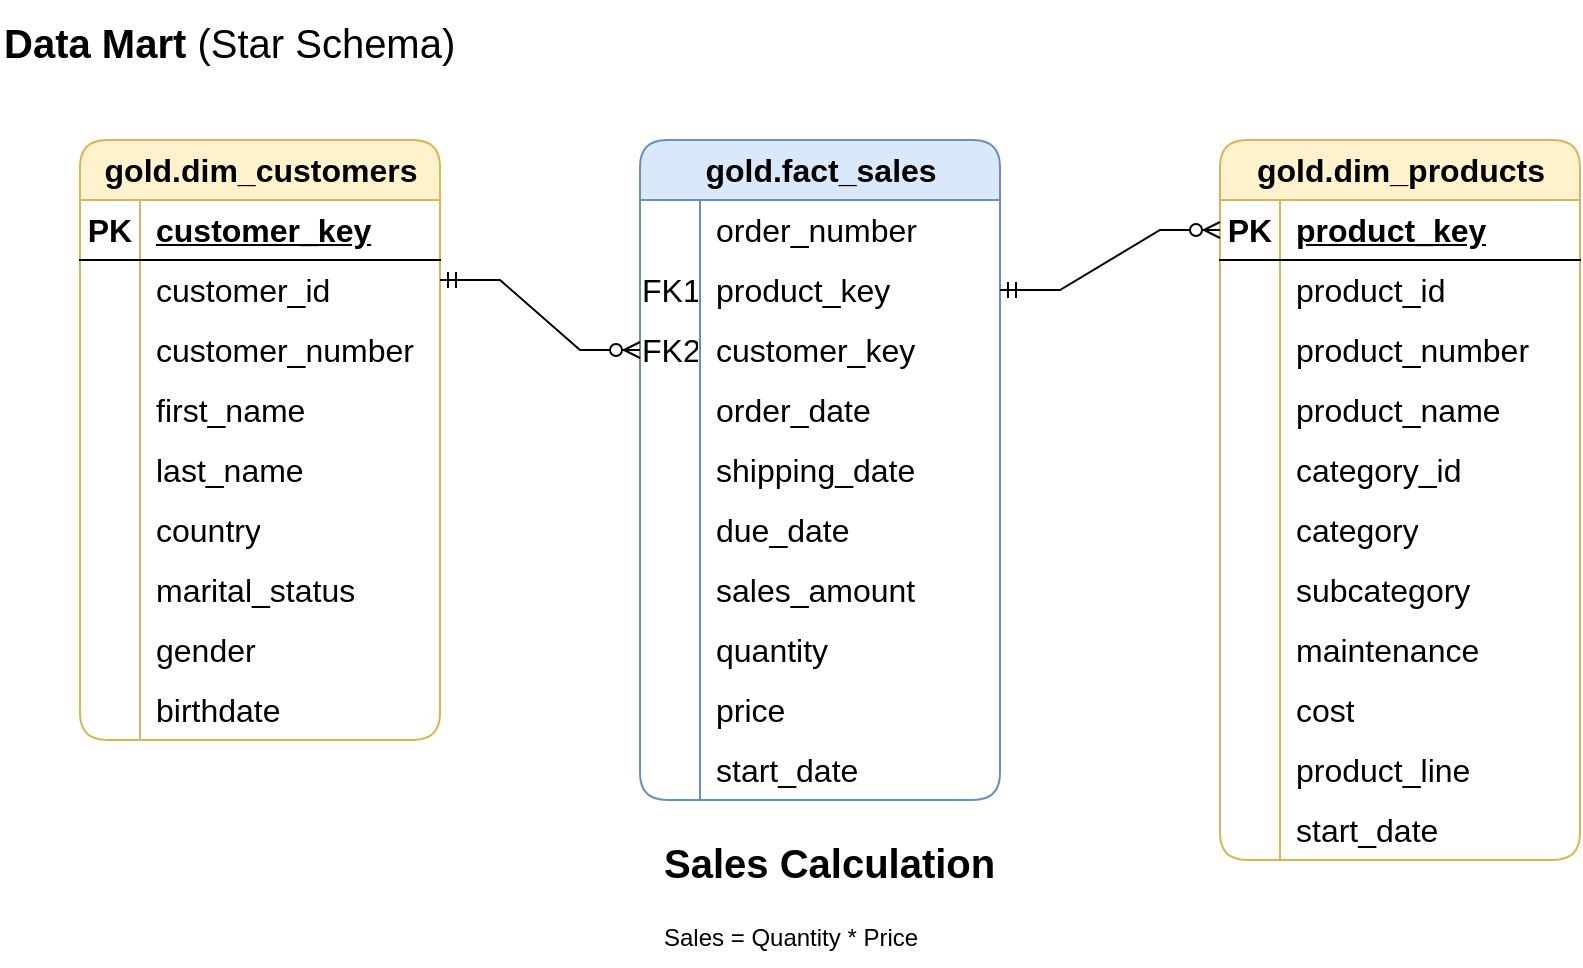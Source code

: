 <mxfile version="28.1.2">
  <diagram name="Page-1" id="W1TE0341-cEiRQIRv1aD">
    <mxGraphModel dx="872" dy="507" grid="1" gridSize="10" guides="1" tooltips="1" connect="1" arrows="1" fold="1" page="1" pageScale="1" pageWidth="850" pageHeight="1100" math="0" shadow="0">
      <root>
        <mxCell id="0" />
        <mxCell id="1" parent="0" />
        <mxCell id="OHK_eoHNt_lWXDMomR3E-2" value="&lt;h1 style=&quot;margin-top: 0px;&quot;&gt;&lt;font style=&quot;font-size: 20px;&quot;&gt;Data Mart &lt;span style=&quot;font-weight: normal;&quot;&gt;(Star Schema)&lt;/span&gt;&lt;/font&gt;&lt;/h1&gt;" style="text;html=1;whiteSpace=wrap;overflow=hidden;rounded=0;" parent="1" vertex="1">
          <mxGeometry y="10" width="290" height="40" as="geometry" />
        </mxCell>
        <mxCell id="OHK_eoHNt_lWXDMomR3E-17" value="gold.dim_customers" style="shape=table;startSize=30;container=1;collapsible=1;childLayout=tableLayout;fixedRows=1;rowLines=0;fontStyle=1;align=center;resizeLast=1;html=1;fillColor=#fff2cc;strokeColor=#d6b656;rounded=1;fontSize=16;" parent="1" vertex="1">
          <mxGeometry x="40" y="80" width="180" height="300" as="geometry" />
        </mxCell>
        <mxCell id="OHK_eoHNt_lWXDMomR3E-18" value="" style="shape=tableRow;horizontal=0;startSize=0;swimlaneHead=0;swimlaneBody=0;fillColor=none;collapsible=0;dropTarget=0;points=[[0,0.5],[1,0.5]];portConstraint=eastwest;top=0;left=0;right=0;bottom=1;fontSize=16;" parent="OHK_eoHNt_lWXDMomR3E-17" vertex="1">
          <mxGeometry y="30" width="180" height="30" as="geometry" />
        </mxCell>
        <mxCell id="OHK_eoHNt_lWXDMomR3E-19" value="PK" style="shape=partialRectangle;connectable=0;fillColor=none;top=0;left=0;bottom=0;right=0;fontStyle=1;overflow=hidden;whiteSpace=wrap;html=1;fontSize=16;" parent="OHK_eoHNt_lWXDMomR3E-18" vertex="1">
          <mxGeometry width="30" height="30" as="geometry">
            <mxRectangle width="30" height="30" as="alternateBounds" />
          </mxGeometry>
        </mxCell>
        <mxCell id="OHK_eoHNt_lWXDMomR3E-20" value="customer_key" style="shape=partialRectangle;connectable=0;fillColor=none;top=0;left=0;bottom=0;right=0;align=left;spacingLeft=6;fontStyle=5;overflow=hidden;whiteSpace=wrap;html=1;fontSize=16;" parent="OHK_eoHNt_lWXDMomR3E-18" vertex="1">
          <mxGeometry x="30" width="150" height="30" as="geometry">
            <mxRectangle width="150" height="30" as="alternateBounds" />
          </mxGeometry>
        </mxCell>
        <mxCell id="OHK_eoHNt_lWXDMomR3E-21" value="" style="shape=tableRow;horizontal=0;startSize=0;swimlaneHead=0;swimlaneBody=0;fillColor=none;collapsible=0;dropTarget=0;points=[[0,0.5],[1,0.5]];portConstraint=eastwest;top=0;left=0;right=0;bottom=0;fontSize=16;" parent="OHK_eoHNt_lWXDMomR3E-17" vertex="1">
          <mxGeometry y="60" width="180" height="30" as="geometry" />
        </mxCell>
        <mxCell id="OHK_eoHNt_lWXDMomR3E-22" value="" style="shape=partialRectangle;connectable=0;fillColor=none;top=0;left=0;bottom=0;right=0;editable=1;overflow=hidden;whiteSpace=wrap;html=1;fontSize=16;" parent="OHK_eoHNt_lWXDMomR3E-21" vertex="1">
          <mxGeometry width="30" height="30" as="geometry">
            <mxRectangle width="30" height="30" as="alternateBounds" />
          </mxGeometry>
        </mxCell>
        <mxCell id="OHK_eoHNt_lWXDMomR3E-23" value="customer_id" style="shape=partialRectangle;connectable=0;fillColor=none;top=0;left=0;bottom=0;right=0;align=left;spacingLeft=6;overflow=hidden;whiteSpace=wrap;html=1;fontSize=16;" parent="OHK_eoHNt_lWXDMomR3E-21" vertex="1">
          <mxGeometry x="30" width="150" height="30" as="geometry">
            <mxRectangle width="150" height="30" as="alternateBounds" />
          </mxGeometry>
        </mxCell>
        <mxCell id="OHK_eoHNt_lWXDMomR3E-24" value="" style="shape=tableRow;horizontal=0;startSize=0;swimlaneHead=0;swimlaneBody=0;fillColor=none;collapsible=0;dropTarget=0;points=[[0,0.5],[1,0.5]];portConstraint=eastwest;top=0;left=0;right=0;bottom=0;fontSize=16;" parent="OHK_eoHNt_lWXDMomR3E-17" vertex="1">
          <mxGeometry y="90" width="180" height="30" as="geometry" />
        </mxCell>
        <mxCell id="OHK_eoHNt_lWXDMomR3E-25" value="" style="shape=partialRectangle;connectable=0;fillColor=none;top=0;left=0;bottom=0;right=0;editable=1;overflow=hidden;whiteSpace=wrap;html=1;fontSize=16;" parent="OHK_eoHNt_lWXDMomR3E-24" vertex="1">
          <mxGeometry width="30" height="30" as="geometry">
            <mxRectangle width="30" height="30" as="alternateBounds" />
          </mxGeometry>
        </mxCell>
        <mxCell id="OHK_eoHNt_lWXDMomR3E-26" value="customer_number" style="shape=partialRectangle;connectable=0;fillColor=none;top=0;left=0;bottom=0;right=0;align=left;spacingLeft=6;overflow=hidden;whiteSpace=wrap;html=1;fontSize=16;" parent="OHK_eoHNt_lWXDMomR3E-24" vertex="1">
          <mxGeometry x="30" width="150" height="30" as="geometry">
            <mxRectangle width="150" height="30" as="alternateBounds" />
          </mxGeometry>
        </mxCell>
        <mxCell id="OHK_eoHNt_lWXDMomR3E-27" value="" style="shape=tableRow;horizontal=0;startSize=0;swimlaneHead=0;swimlaneBody=0;fillColor=none;collapsible=0;dropTarget=0;points=[[0,0.5],[1,0.5]];portConstraint=eastwest;top=0;left=0;right=0;bottom=0;fontSize=16;" parent="OHK_eoHNt_lWXDMomR3E-17" vertex="1">
          <mxGeometry y="120" width="180" height="30" as="geometry" />
        </mxCell>
        <mxCell id="OHK_eoHNt_lWXDMomR3E-28" value="" style="shape=partialRectangle;connectable=0;fillColor=none;top=0;left=0;bottom=0;right=0;editable=1;overflow=hidden;whiteSpace=wrap;html=1;fontSize=16;" parent="OHK_eoHNt_lWXDMomR3E-27" vertex="1">
          <mxGeometry width="30" height="30" as="geometry">
            <mxRectangle width="30" height="30" as="alternateBounds" />
          </mxGeometry>
        </mxCell>
        <mxCell id="OHK_eoHNt_lWXDMomR3E-29" value="first_name" style="shape=partialRectangle;connectable=0;fillColor=none;top=0;left=0;bottom=0;right=0;align=left;spacingLeft=6;overflow=hidden;whiteSpace=wrap;html=1;fontSize=16;" parent="OHK_eoHNt_lWXDMomR3E-27" vertex="1">
          <mxGeometry x="30" width="150" height="30" as="geometry">
            <mxRectangle width="150" height="30" as="alternateBounds" />
          </mxGeometry>
        </mxCell>
        <mxCell id="OHK_eoHNt_lWXDMomR3E-43" value="" style="shape=tableRow;horizontal=0;startSize=0;swimlaneHead=0;swimlaneBody=0;fillColor=none;collapsible=0;dropTarget=0;points=[[0,0.5],[1,0.5]];portConstraint=eastwest;top=0;left=0;right=0;bottom=0;fontSize=16;" parent="OHK_eoHNt_lWXDMomR3E-17" vertex="1">
          <mxGeometry y="150" width="180" height="30" as="geometry" />
        </mxCell>
        <mxCell id="OHK_eoHNt_lWXDMomR3E-44" value="" style="shape=partialRectangle;connectable=0;fillColor=none;top=0;left=0;bottom=0;right=0;editable=1;overflow=hidden;whiteSpace=wrap;html=1;fontSize=16;" parent="OHK_eoHNt_lWXDMomR3E-43" vertex="1">
          <mxGeometry width="30" height="30" as="geometry">
            <mxRectangle width="30" height="30" as="alternateBounds" />
          </mxGeometry>
        </mxCell>
        <mxCell id="OHK_eoHNt_lWXDMomR3E-45" value="last_name" style="shape=partialRectangle;connectable=0;fillColor=none;top=0;left=0;bottom=0;right=0;align=left;spacingLeft=6;overflow=hidden;whiteSpace=wrap;html=1;fontSize=16;" parent="OHK_eoHNt_lWXDMomR3E-43" vertex="1">
          <mxGeometry x="30" width="150" height="30" as="geometry">
            <mxRectangle width="150" height="30" as="alternateBounds" />
          </mxGeometry>
        </mxCell>
        <mxCell id="OHK_eoHNt_lWXDMomR3E-46" value="" style="shape=tableRow;horizontal=0;startSize=0;swimlaneHead=0;swimlaneBody=0;fillColor=none;collapsible=0;dropTarget=0;points=[[0,0.5],[1,0.5]];portConstraint=eastwest;top=0;left=0;right=0;bottom=0;fontSize=16;" parent="OHK_eoHNt_lWXDMomR3E-17" vertex="1">
          <mxGeometry y="180" width="180" height="30" as="geometry" />
        </mxCell>
        <mxCell id="OHK_eoHNt_lWXDMomR3E-47" value="" style="shape=partialRectangle;connectable=0;fillColor=none;top=0;left=0;bottom=0;right=0;editable=1;overflow=hidden;whiteSpace=wrap;html=1;fontSize=16;" parent="OHK_eoHNt_lWXDMomR3E-46" vertex="1">
          <mxGeometry width="30" height="30" as="geometry">
            <mxRectangle width="30" height="30" as="alternateBounds" />
          </mxGeometry>
        </mxCell>
        <mxCell id="OHK_eoHNt_lWXDMomR3E-48" value="country" style="shape=partialRectangle;connectable=0;fillColor=none;top=0;left=0;bottom=0;right=0;align=left;spacingLeft=6;overflow=hidden;whiteSpace=wrap;html=1;fontSize=16;" parent="OHK_eoHNt_lWXDMomR3E-46" vertex="1">
          <mxGeometry x="30" width="150" height="30" as="geometry">
            <mxRectangle width="150" height="30" as="alternateBounds" />
          </mxGeometry>
        </mxCell>
        <mxCell id="OHK_eoHNt_lWXDMomR3E-49" value="" style="shape=tableRow;horizontal=0;startSize=0;swimlaneHead=0;swimlaneBody=0;fillColor=none;collapsible=0;dropTarget=0;points=[[0,0.5],[1,0.5]];portConstraint=eastwest;top=0;left=0;right=0;bottom=0;fontSize=16;" parent="OHK_eoHNt_lWXDMomR3E-17" vertex="1">
          <mxGeometry y="210" width="180" height="30" as="geometry" />
        </mxCell>
        <mxCell id="OHK_eoHNt_lWXDMomR3E-50" value="" style="shape=partialRectangle;connectable=0;fillColor=none;top=0;left=0;bottom=0;right=0;editable=1;overflow=hidden;whiteSpace=wrap;html=1;fontSize=16;" parent="OHK_eoHNt_lWXDMomR3E-49" vertex="1">
          <mxGeometry width="30" height="30" as="geometry">
            <mxRectangle width="30" height="30" as="alternateBounds" />
          </mxGeometry>
        </mxCell>
        <mxCell id="OHK_eoHNt_lWXDMomR3E-51" value="marital_status" style="shape=partialRectangle;connectable=0;fillColor=none;top=0;left=0;bottom=0;right=0;align=left;spacingLeft=6;overflow=hidden;whiteSpace=wrap;html=1;fontSize=16;" parent="OHK_eoHNt_lWXDMomR3E-49" vertex="1">
          <mxGeometry x="30" width="150" height="30" as="geometry">
            <mxRectangle width="150" height="30" as="alternateBounds" />
          </mxGeometry>
        </mxCell>
        <mxCell id="OHK_eoHNt_lWXDMomR3E-52" value="" style="shape=tableRow;horizontal=0;startSize=0;swimlaneHead=0;swimlaneBody=0;fillColor=none;collapsible=0;dropTarget=0;points=[[0,0.5],[1,0.5]];portConstraint=eastwest;top=0;left=0;right=0;bottom=0;fontSize=16;" parent="OHK_eoHNt_lWXDMomR3E-17" vertex="1">
          <mxGeometry y="240" width="180" height="30" as="geometry" />
        </mxCell>
        <mxCell id="OHK_eoHNt_lWXDMomR3E-53" value="" style="shape=partialRectangle;connectable=0;fillColor=none;top=0;left=0;bottom=0;right=0;editable=1;overflow=hidden;whiteSpace=wrap;html=1;fontSize=16;" parent="OHK_eoHNt_lWXDMomR3E-52" vertex="1">
          <mxGeometry width="30" height="30" as="geometry">
            <mxRectangle width="30" height="30" as="alternateBounds" />
          </mxGeometry>
        </mxCell>
        <mxCell id="OHK_eoHNt_lWXDMomR3E-54" value="gender" style="shape=partialRectangle;connectable=0;fillColor=none;top=0;left=0;bottom=0;right=0;align=left;spacingLeft=6;overflow=hidden;whiteSpace=wrap;html=1;fontSize=16;" parent="OHK_eoHNt_lWXDMomR3E-52" vertex="1">
          <mxGeometry x="30" width="150" height="30" as="geometry">
            <mxRectangle width="150" height="30" as="alternateBounds" />
          </mxGeometry>
        </mxCell>
        <mxCell id="OHK_eoHNt_lWXDMomR3E-55" value="" style="shape=tableRow;horizontal=0;startSize=0;swimlaneHead=0;swimlaneBody=0;fillColor=none;collapsible=0;dropTarget=0;points=[[0,0.5],[1,0.5]];portConstraint=eastwest;top=0;left=0;right=0;bottom=0;fontSize=16;" parent="OHK_eoHNt_lWXDMomR3E-17" vertex="1">
          <mxGeometry y="270" width="180" height="30" as="geometry" />
        </mxCell>
        <mxCell id="OHK_eoHNt_lWXDMomR3E-56" value="" style="shape=partialRectangle;connectable=0;fillColor=none;top=0;left=0;bottom=0;right=0;editable=1;overflow=hidden;whiteSpace=wrap;html=1;fontSize=16;" parent="OHK_eoHNt_lWXDMomR3E-55" vertex="1">
          <mxGeometry width="30" height="30" as="geometry">
            <mxRectangle width="30" height="30" as="alternateBounds" />
          </mxGeometry>
        </mxCell>
        <mxCell id="OHK_eoHNt_lWXDMomR3E-57" value="birthdate" style="shape=partialRectangle;connectable=0;fillColor=none;top=0;left=0;bottom=0;right=0;align=left;spacingLeft=6;overflow=hidden;whiteSpace=wrap;html=1;fontSize=16;" parent="OHK_eoHNt_lWXDMomR3E-55" vertex="1">
          <mxGeometry x="30" width="150" height="30" as="geometry">
            <mxRectangle width="150" height="30" as="alternateBounds" />
          </mxGeometry>
        </mxCell>
        <mxCell id="OHK_eoHNt_lWXDMomR3E-89" value="gold.fact_sales" style="shape=table;startSize=30;container=1;collapsible=1;childLayout=tableLayout;fixedRows=1;rowLines=0;fontStyle=1;align=center;resizeLast=1;html=1;fillColor=#dae8fc;strokeColor=#6c8ebf;rounded=1;fontSize=16;" parent="1" vertex="1">
          <mxGeometry x="320" y="80" width="180" height="330" as="geometry" />
        </mxCell>
        <mxCell id="OHK_eoHNt_lWXDMomR3E-93" value="" style="shape=tableRow;horizontal=0;startSize=0;swimlaneHead=0;swimlaneBody=0;fillColor=none;collapsible=0;dropTarget=0;points=[[0,0.5],[1,0.5]];portConstraint=eastwest;top=0;left=0;right=0;bottom=0;fontSize=16;" parent="OHK_eoHNt_lWXDMomR3E-89" vertex="1">
          <mxGeometry y="30" width="180" height="30" as="geometry" />
        </mxCell>
        <mxCell id="OHK_eoHNt_lWXDMomR3E-94" value="" style="shape=partialRectangle;connectable=0;fillColor=none;top=0;left=0;bottom=0;right=0;editable=1;overflow=hidden;whiteSpace=wrap;html=1;fontSize=16;" parent="OHK_eoHNt_lWXDMomR3E-93" vertex="1">
          <mxGeometry width="30" height="30" as="geometry">
            <mxRectangle width="30" height="30" as="alternateBounds" />
          </mxGeometry>
        </mxCell>
        <mxCell id="OHK_eoHNt_lWXDMomR3E-95" value="order_number" style="shape=partialRectangle;connectable=0;fillColor=none;top=0;left=0;bottom=0;right=0;align=left;spacingLeft=6;overflow=hidden;whiteSpace=wrap;html=1;fontSize=16;" parent="OHK_eoHNt_lWXDMomR3E-93" vertex="1">
          <mxGeometry x="30" width="150" height="30" as="geometry">
            <mxRectangle width="150" height="30" as="alternateBounds" />
          </mxGeometry>
        </mxCell>
        <mxCell id="OHK_eoHNt_lWXDMomR3E-96" value="" style="shape=tableRow;horizontal=0;startSize=0;swimlaneHead=0;swimlaneBody=0;fillColor=none;collapsible=0;dropTarget=0;points=[[0,0.5],[1,0.5]];portConstraint=eastwest;top=0;left=0;right=0;bottom=0;fontSize=16;" parent="OHK_eoHNt_lWXDMomR3E-89" vertex="1">
          <mxGeometry y="60" width="180" height="30" as="geometry" />
        </mxCell>
        <mxCell id="OHK_eoHNt_lWXDMomR3E-97" value="FK1" style="shape=partialRectangle;connectable=0;fillColor=none;top=0;left=0;bottom=0;right=0;editable=1;overflow=hidden;whiteSpace=wrap;html=1;fontSize=16;" parent="OHK_eoHNt_lWXDMomR3E-96" vertex="1">
          <mxGeometry width="30" height="30" as="geometry">
            <mxRectangle width="30" height="30" as="alternateBounds" />
          </mxGeometry>
        </mxCell>
        <mxCell id="OHK_eoHNt_lWXDMomR3E-98" value="product_key" style="shape=partialRectangle;connectable=0;fillColor=none;top=0;left=0;bottom=0;right=0;align=left;spacingLeft=6;overflow=hidden;whiteSpace=wrap;html=1;fontSize=16;" parent="OHK_eoHNt_lWXDMomR3E-96" vertex="1">
          <mxGeometry x="30" width="150" height="30" as="geometry">
            <mxRectangle width="150" height="30" as="alternateBounds" />
          </mxGeometry>
        </mxCell>
        <mxCell id="OHK_eoHNt_lWXDMomR3E-99" value="" style="shape=tableRow;horizontal=0;startSize=0;swimlaneHead=0;swimlaneBody=0;fillColor=none;collapsible=0;dropTarget=0;points=[[0,0.5],[1,0.5]];portConstraint=eastwest;top=0;left=0;right=0;bottom=0;fontSize=16;" parent="OHK_eoHNt_lWXDMomR3E-89" vertex="1">
          <mxGeometry y="90" width="180" height="30" as="geometry" />
        </mxCell>
        <mxCell id="OHK_eoHNt_lWXDMomR3E-100" value="FK2" style="shape=partialRectangle;connectable=0;fillColor=none;top=0;left=0;bottom=0;right=0;editable=1;overflow=hidden;whiteSpace=wrap;html=1;fontSize=16;" parent="OHK_eoHNt_lWXDMomR3E-99" vertex="1">
          <mxGeometry width="30" height="30" as="geometry">
            <mxRectangle width="30" height="30" as="alternateBounds" />
          </mxGeometry>
        </mxCell>
        <mxCell id="OHK_eoHNt_lWXDMomR3E-101" value="customer_key" style="shape=partialRectangle;connectable=0;fillColor=none;top=0;left=0;bottom=0;right=0;align=left;spacingLeft=6;overflow=hidden;whiteSpace=wrap;html=1;fontSize=16;" parent="OHK_eoHNt_lWXDMomR3E-99" vertex="1">
          <mxGeometry x="30" width="150" height="30" as="geometry">
            <mxRectangle width="150" height="30" as="alternateBounds" />
          </mxGeometry>
        </mxCell>
        <mxCell id="OHK_eoHNt_lWXDMomR3E-102" value="" style="shape=tableRow;horizontal=0;startSize=0;swimlaneHead=0;swimlaneBody=0;fillColor=none;collapsible=0;dropTarget=0;points=[[0,0.5],[1,0.5]];portConstraint=eastwest;top=0;left=0;right=0;bottom=0;fontSize=16;" parent="OHK_eoHNt_lWXDMomR3E-89" vertex="1">
          <mxGeometry y="120" width="180" height="30" as="geometry" />
        </mxCell>
        <mxCell id="OHK_eoHNt_lWXDMomR3E-103" value="" style="shape=partialRectangle;connectable=0;fillColor=none;top=0;left=0;bottom=0;right=0;editable=1;overflow=hidden;whiteSpace=wrap;html=1;fontSize=16;" parent="OHK_eoHNt_lWXDMomR3E-102" vertex="1">
          <mxGeometry width="30" height="30" as="geometry">
            <mxRectangle width="30" height="30" as="alternateBounds" />
          </mxGeometry>
        </mxCell>
        <mxCell id="OHK_eoHNt_lWXDMomR3E-104" value="order_date" style="shape=partialRectangle;connectable=0;fillColor=none;top=0;left=0;bottom=0;right=0;align=left;spacingLeft=6;overflow=hidden;whiteSpace=wrap;html=1;fontSize=16;" parent="OHK_eoHNt_lWXDMomR3E-102" vertex="1">
          <mxGeometry x="30" width="150" height="30" as="geometry">
            <mxRectangle width="150" height="30" as="alternateBounds" />
          </mxGeometry>
        </mxCell>
        <mxCell id="OHK_eoHNt_lWXDMomR3E-105" value="" style="shape=tableRow;horizontal=0;startSize=0;swimlaneHead=0;swimlaneBody=0;fillColor=none;collapsible=0;dropTarget=0;points=[[0,0.5],[1,0.5]];portConstraint=eastwest;top=0;left=0;right=0;bottom=0;fontSize=16;" parent="OHK_eoHNt_lWXDMomR3E-89" vertex="1">
          <mxGeometry y="150" width="180" height="30" as="geometry" />
        </mxCell>
        <mxCell id="OHK_eoHNt_lWXDMomR3E-106" value="" style="shape=partialRectangle;connectable=0;fillColor=none;top=0;left=0;bottom=0;right=0;editable=1;overflow=hidden;whiteSpace=wrap;html=1;fontSize=16;" parent="OHK_eoHNt_lWXDMomR3E-105" vertex="1">
          <mxGeometry width="30" height="30" as="geometry">
            <mxRectangle width="30" height="30" as="alternateBounds" />
          </mxGeometry>
        </mxCell>
        <mxCell id="OHK_eoHNt_lWXDMomR3E-107" value="shipping_date" style="shape=partialRectangle;connectable=0;fillColor=none;top=0;left=0;bottom=0;right=0;align=left;spacingLeft=6;overflow=hidden;whiteSpace=wrap;html=1;fontSize=16;" parent="OHK_eoHNt_lWXDMomR3E-105" vertex="1">
          <mxGeometry x="30" width="150" height="30" as="geometry">
            <mxRectangle width="150" height="30" as="alternateBounds" />
          </mxGeometry>
        </mxCell>
        <mxCell id="OHK_eoHNt_lWXDMomR3E-108" value="" style="shape=tableRow;horizontal=0;startSize=0;swimlaneHead=0;swimlaneBody=0;fillColor=none;collapsible=0;dropTarget=0;points=[[0,0.5],[1,0.5]];portConstraint=eastwest;top=0;left=0;right=0;bottom=0;fontSize=16;" parent="OHK_eoHNt_lWXDMomR3E-89" vertex="1">
          <mxGeometry y="180" width="180" height="30" as="geometry" />
        </mxCell>
        <mxCell id="OHK_eoHNt_lWXDMomR3E-109" value="" style="shape=partialRectangle;connectable=0;fillColor=none;top=0;left=0;bottom=0;right=0;editable=1;overflow=hidden;whiteSpace=wrap;html=1;fontSize=16;" parent="OHK_eoHNt_lWXDMomR3E-108" vertex="1">
          <mxGeometry width="30" height="30" as="geometry">
            <mxRectangle width="30" height="30" as="alternateBounds" />
          </mxGeometry>
        </mxCell>
        <mxCell id="OHK_eoHNt_lWXDMomR3E-110" value="due_date" style="shape=partialRectangle;connectable=0;fillColor=none;top=0;left=0;bottom=0;right=0;align=left;spacingLeft=6;overflow=hidden;whiteSpace=wrap;html=1;fontSize=16;" parent="OHK_eoHNt_lWXDMomR3E-108" vertex="1">
          <mxGeometry x="30" width="150" height="30" as="geometry">
            <mxRectangle width="150" height="30" as="alternateBounds" />
          </mxGeometry>
        </mxCell>
        <mxCell id="OHK_eoHNt_lWXDMomR3E-111" value="" style="shape=tableRow;horizontal=0;startSize=0;swimlaneHead=0;swimlaneBody=0;fillColor=none;collapsible=0;dropTarget=0;points=[[0,0.5],[1,0.5]];portConstraint=eastwest;top=0;left=0;right=0;bottom=0;fontSize=16;" parent="OHK_eoHNt_lWXDMomR3E-89" vertex="1">
          <mxGeometry y="210" width="180" height="30" as="geometry" />
        </mxCell>
        <mxCell id="OHK_eoHNt_lWXDMomR3E-112" value="" style="shape=partialRectangle;connectable=0;fillColor=none;top=0;left=0;bottom=0;right=0;editable=1;overflow=hidden;whiteSpace=wrap;html=1;fontSize=16;" parent="OHK_eoHNt_lWXDMomR3E-111" vertex="1">
          <mxGeometry width="30" height="30" as="geometry">
            <mxRectangle width="30" height="30" as="alternateBounds" />
          </mxGeometry>
        </mxCell>
        <mxCell id="OHK_eoHNt_lWXDMomR3E-113" value="sales_amount" style="shape=partialRectangle;connectable=0;fillColor=none;top=0;left=0;bottom=0;right=0;align=left;spacingLeft=6;overflow=hidden;whiteSpace=wrap;html=1;fontSize=16;" parent="OHK_eoHNt_lWXDMomR3E-111" vertex="1">
          <mxGeometry x="30" width="150" height="30" as="geometry">
            <mxRectangle width="150" height="30" as="alternateBounds" />
          </mxGeometry>
        </mxCell>
        <mxCell id="OHK_eoHNt_lWXDMomR3E-114" value="" style="shape=tableRow;horizontal=0;startSize=0;swimlaneHead=0;swimlaneBody=0;fillColor=none;collapsible=0;dropTarget=0;points=[[0,0.5],[1,0.5]];portConstraint=eastwest;top=0;left=0;right=0;bottom=0;fontSize=16;" parent="OHK_eoHNt_lWXDMomR3E-89" vertex="1">
          <mxGeometry y="240" width="180" height="30" as="geometry" />
        </mxCell>
        <mxCell id="OHK_eoHNt_lWXDMomR3E-115" value="" style="shape=partialRectangle;connectable=0;fillColor=none;top=0;left=0;bottom=0;right=0;editable=1;overflow=hidden;whiteSpace=wrap;html=1;fontSize=16;" parent="OHK_eoHNt_lWXDMomR3E-114" vertex="1">
          <mxGeometry width="30" height="30" as="geometry">
            <mxRectangle width="30" height="30" as="alternateBounds" />
          </mxGeometry>
        </mxCell>
        <mxCell id="OHK_eoHNt_lWXDMomR3E-116" value="quantity" style="shape=partialRectangle;connectable=0;fillColor=none;top=0;left=0;bottom=0;right=0;align=left;spacingLeft=6;overflow=hidden;whiteSpace=wrap;html=1;fontSize=16;" parent="OHK_eoHNt_lWXDMomR3E-114" vertex="1">
          <mxGeometry x="30" width="150" height="30" as="geometry">
            <mxRectangle width="150" height="30" as="alternateBounds" />
          </mxGeometry>
        </mxCell>
        <mxCell id="OHK_eoHNt_lWXDMomR3E-117" value="" style="shape=tableRow;horizontal=0;startSize=0;swimlaneHead=0;swimlaneBody=0;fillColor=none;collapsible=0;dropTarget=0;points=[[0,0.5],[1,0.5]];portConstraint=eastwest;top=0;left=0;right=0;bottom=0;fontSize=16;" parent="OHK_eoHNt_lWXDMomR3E-89" vertex="1">
          <mxGeometry y="270" width="180" height="30" as="geometry" />
        </mxCell>
        <mxCell id="OHK_eoHNt_lWXDMomR3E-118" value="" style="shape=partialRectangle;connectable=0;fillColor=none;top=0;left=0;bottom=0;right=0;editable=1;overflow=hidden;whiteSpace=wrap;html=1;fontSize=16;" parent="OHK_eoHNt_lWXDMomR3E-117" vertex="1">
          <mxGeometry width="30" height="30" as="geometry">
            <mxRectangle width="30" height="30" as="alternateBounds" />
          </mxGeometry>
        </mxCell>
        <mxCell id="OHK_eoHNt_lWXDMomR3E-119" value="price" style="shape=partialRectangle;connectable=0;fillColor=none;top=0;left=0;bottom=0;right=0;align=left;spacingLeft=6;overflow=hidden;whiteSpace=wrap;html=1;fontSize=16;" parent="OHK_eoHNt_lWXDMomR3E-117" vertex="1">
          <mxGeometry x="30" width="150" height="30" as="geometry">
            <mxRectangle width="150" height="30" as="alternateBounds" />
          </mxGeometry>
        </mxCell>
        <mxCell id="OHK_eoHNt_lWXDMomR3E-120" value="" style="shape=tableRow;horizontal=0;startSize=0;swimlaneHead=0;swimlaneBody=0;fillColor=none;collapsible=0;dropTarget=0;points=[[0,0.5],[1,0.5]];portConstraint=eastwest;top=0;left=0;right=0;bottom=0;fontSize=16;" parent="OHK_eoHNt_lWXDMomR3E-89" vertex="1">
          <mxGeometry y="300" width="180" height="30" as="geometry" />
        </mxCell>
        <mxCell id="OHK_eoHNt_lWXDMomR3E-121" value="" style="shape=partialRectangle;connectable=0;fillColor=none;top=0;left=0;bottom=0;right=0;editable=1;overflow=hidden;whiteSpace=wrap;html=1;fontSize=16;" parent="OHK_eoHNt_lWXDMomR3E-120" vertex="1">
          <mxGeometry width="30" height="30" as="geometry">
            <mxRectangle width="30" height="30" as="alternateBounds" />
          </mxGeometry>
        </mxCell>
        <mxCell id="OHK_eoHNt_lWXDMomR3E-122" value="start_date" style="shape=partialRectangle;connectable=0;fillColor=none;top=0;left=0;bottom=0;right=0;align=left;spacingLeft=6;overflow=hidden;whiteSpace=wrap;html=1;fontSize=16;" parent="OHK_eoHNt_lWXDMomR3E-120" vertex="1">
          <mxGeometry x="30" width="150" height="30" as="geometry">
            <mxRectangle width="150" height="30" as="alternateBounds" />
          </mxGeometry>
        </mxCell>
        <mxCell id="OHK_eoHNt_lWXDMomR3E-123" value="gold.dim_products" style="shape=table;startSize=30;container=1;collapsible=1;childLayout=tableLayout;fixedRows=1;rowLines=0;fontStyle=1;align=center;resizeLast=1;html=1;fillColor=#fff2cc;strokeColor=#d6b656;rounded=1;fontSize=16;" parent="1" vertex="1">
          <mxGeometry x="610" y="80" width="180" height="360" as="geometry" />
        </mxCell>
        <mxCell id="OHK_eoHNt_lWXDMomR3E-124" value="" style="shape=tableRow;horizontal=0;startSize=0;swimlaneHead=0;swimlaneBody=0;fillColor=none;collapsible=0;dropTarget=0;points=[[0,0.5],[1,0.5]];portConstraint=eastwest;top=0;left=0;right=0;bottom=1;fontSize=16;" parent="OHK_eoHNt_lWXDMomR3E-123" vertex="1">
          <mxGeometry y="30" width="180" height="30" as="geometry" />
        </mxCell>
        <mxCell id="OHK_eoHNt_lWXDMomR3E-125" value="PK" style="shape=partialRectangle;connectable=0;fillColor=none;top=0;left=0;bottom=0;right=0;fontStyle=1;overflow=hidden;whiteSpace=wrap;html=1;fontSize=16;" parent="OHK_eoHNt_lWXDMomR3E-124" vertex="1">
          <mxGeometry width="30" height="30" as="geometry">
            <mxRectangle width="30" height="30" as="alternateBounds" />
          </mxGeometry>
        </mxCell>
        <mxCell id="OHK_eoHNt_lWXDMomR3E-126" value="product_key" style="shape=partialRectangle;connectable=0;fillColor=none;top=0;left=0;bottom=0;right=0;align=left;spacingLeft=6;fontStyle=5;overflow=hidden;whiteSpace=wrap;html=1;fontSize=16;" parent="OHK_eoHNt_lWXDMomR3E-124" vertex="1">
          <mxGeometry x="30" width="150" height="30" as="geometry">
            <mxRectangle width="150" height="30" as="alternateBounds" />
          </mxGeometry>
        </mxCell>
        <mxCell id="OHK_eoHNt_lWXDMomR3E-127" value="" style="shape=tableRow;horizontal=0;startSize=0;swimlaneHead=0;swimlaneBody=0;fillColor=none;collapsible=0;dropTarget=0;points=[[0,0.5],[1,0.5]];portConstraint=eastwest;top=0;left=0;right=0;bottom=0;fontSize=16;" parent="OHK_eoHNt_lWXDMomR3E-123" vertex="1">
          <mxGeometry y="60" width="180" height="30" as="geometry" />
        </mxCell>
        <mxCell id="OHK_eoHNt_lWXDMomR3E-128" value="" style="shape=partialRectangle;connectable=0;fillColor=none;top=0;left=0;bottom=0;right=0;editable=1;overflow=hidden;whiteSpace=wrap;html=1;fontSize=16;" parent="OHK_eoHNt_lWXDMomR3E-127" vertex="1">
          <mxGeometry width="30" height="30" as="geometry">
            <mxRectangle width="30" height="30" as="alternateBounds" />
          </mxGeometry>
        </mxCell>
        <mxCell id="OHK_eoHNt_lWXDMomR3E-129" value="product_id" style="shape=partialRectangle;connectable=0;fillColor=none;top=0;left=0;bottom=0;right=0;align=left;spacingLeft=6;overflow=hidden;whiteSpace=wrap;html=1;fontSize=16;" parent="OHK_eoHNt_lWXDMomR3E-127" vertex="1">
          <mxGeometry x="30" width="150" height="30" as="geometry">
            <mxRectangle width="150" height="30" as="alternateBounds" />
          </mxGeometry>
        </mxCell>
        <mxCell id="OHK_eoHNt_lWXDMomR3E-130" value="" style="shape=tableRow;horizontal=0;startSize=0;swimlaneHead=0;swimlaneBody=0;fillColor=none;collapsible=0;dropTarget=0;points=[[0,0.5],[1,0.5]];portConstraint=eastwest;top=0;left=0;right=0;bottom=0;fontSize=16;" parent="OHK_eoHNt_lWXDMomR3E-123" vertex="1">
          <mxGeometry y="90" width="180" height="30" as="geometry" />
        </mxCell>
        <mxCell id="OHK_eoHNt_lWXDMomR3E-131" value="" style="shape=partialRectangle;connectable=0;fillColor=none;top=0;left=0;bottom=0;right=0;editable=1;overflow=hidden;whiteSpace=wrap;html=1;fontSize=16;" parent="OHK_eoHNt_lWXDMomR3E-130" vertex="1">
          <mxGeometry width="30" height="30" as="geometry">
            <mxRectangle width="30" height="30" as="alternateBounds" />
          </mxGeometry>
        </mxCell>
        <mxCell id="OHK_eoHNt_lWXDMomR3E-132" value="product_number" style="shape=partialRectangle;connectable=0;fillColor=none;top=0;left=0;bottom=0;right=0;align=left;spacingLeft=6;overflow=hidden;whiteSpace=wrap;html=1;fontSize=16;" parent="OHK_eoHNt_lWXDMomR3E-130" vertex="1">
          <mxGeometry x="30" width="150" height="30" as="geometry">
            <mxRectangle width="150" height="30" as="alternateBounds" />
          </mxGeometry>
        </mxCell>
        <mxCell id="OHK_eoHNt_lWXDMomR3E-133" value="" style="shape=tableRow;horizontal=0;startSize=0;swimlaneHead=0;swimlaneBody=0;fillColor=none;collapsible=0;dropTarget=0;points=[[0,0.5],[1,0.5]];portConstraint=eastwest;top=0;left=0;right=0;bottom=0;fontSize=16;" parent="OHK_eoHNt_lWXDMomR3E-123" vertex="1">
          <mxGeometry y="120" width="180" height="30" as="geometry" />
        </mxCell>
        <mxCell id="OHK_eoHNt_lWXDMomR3E-134" value="" style="shape=partialRectangle;connectable=0;fillColor=none;top=0;left=0;bottom=0;right=0;editable=1;overflow=hidden;whiteSpace=wrap;html=1;fontSize=16;" parent="OHK_eoHNt_lWXDMomR3E-133" vertex="1">
          <mxGeometry width="30" height="30" as="geometry">
            <mxRectangle width="30" height="30" as="alternateBounds" />
          </mxGeometry>
        </mxCell>
        <mxCell id="OHK_eoHNt_lWXDMomR3E-135" value="product_name" style="shape=partialRectangle;connectable=0;fillColor=none;top=0;left=0;bottom=0;right=0;align=left;spacingLeft=6;overflow=hidden;whiteSpace=wrap;html=1;fontSize=16;" parent="OHK_eoHNt_lWXDMomR3E-133" vertex="1">
          <mxGeometry x="30" width="150" height="30" as="geometry">
            <mxRectangle width="150" height="30" as="alternateBounds" />
          </mxGeometry>
        </mxCell>
        <mxCell id="OHK_eoHNt_lWXDMomR3E-136" value="" style="shape=tableRow;horizontal=0;startSize=0;swimlaneHead=0;swimlaneBody=0;fillColor=none;collapsible=0;dropTarget=0;points=[[0,0.5],[1,0.5]];portConstraint=eastwest;top=0;left=0;right=0;bottom=0;fontSize=16;" parent="OHK_eoHNt_lWXDMomR3E-123" vertex="1">
          <mxGeometry y="150" width="180" height="30" as="geometry" />
        </mxCell>
        <mxCell id="OHK_eoHNt_lWXDMomR3E-137" value="" style="shape=partialRectangle;connectable=0;fillColor=none;top=0;left=0;bottom=0;right=0;editable=1;overflow=hidden;whiteSpace=wrap;html=1;fontSize=16;" parent="OHK_eoHNt_lWXDMomR3E-136" vertex="1">
          <mxGeometry width="30" height="30" as="geometry">
            <mxRectangle width="30" height="30" as="alternateBounds" />
          </mxGeometry>
        </mxCell>
        <mxCell id="OHK_eoHNt_lWXDMomR3E-138" value="category_id" style="shape=partialRectangle;connectable=0;fillColor=none;top=0;left=0;bottom=0;right=0;align=left;spacingLeft=6;overflow=hidden;whiteSpace=wrap;html=1;fontSize=16;" parent="OHK_eoHNt_lWXDMomR3E-136" vertex="1">
          <mxGeometry x="30" width="150" height="30" as="geometry">
            <mxRectangle width="150" height="30" as="alternateBounds" />
          </mxGeometry>
        </mxCell>
        <mxCell id="OHK_eoHNt_lWXDMomR3E-139" value="" style="shape=tableRow;horizontal=0;startSize=0;swimlaneHead=0;swimlaneBody=0;fillColor=none;collapsible=0;dropTarget=0;points=[[0,0.5],[1,0.5]];portConstraint=eastwest;top=0;left=0;right=0;bottom=0;fontSize=16;" parent="OHK_eoHNt_lWXDMomR3E-123" vertex="1">
          <mxGeometry y="180" width="180" height="30" as="geometry" />
        </mxCell>
        <mxCell id="OHK_eoHNt_lWXDMomR3E-140" value="" style="shape=partialRectangle;connectable=0;fillColor=none;top=0;left=0;bottom=0;right=0;editable=1;overflow=hidden;whiteSpace=wrap;html=1;fontSize=16;" parent="OHK_eoHNt_lWXDMomR3E-139" vertex="1">
          <mxGeometry width="30" height="30" as="geometry">
            <mxRectangle width="30" height="30" as="alternateBounds" />
          </mxGeometry>
        </mxCell>
        <mxCell id="OHK_eoHNt_lWXDMomR3E-141" value="category" style="shape=partialRectangle;connectable=0;fillColor=none;top=0;left=0;bottom=0;right=0;align=left;spacingLeft=6;overflow=hidden;whiteSpace=wrap;html=1;fontSize=16;" parent="OHK_eoHNt_lWXDMomR3E-139" vertex="1">
          <mxGeometry x="30" width="150" height="30" as="geometry">
            <mxRectangle width="150" height="30" as="alternateBounds" />
          </mxGeometry>
        </mxCell>
        <mxCell id="OHK_eoHNt_lWXDMomR3E-142" value="" style="shape=tableRow;horizontal=0;startSize=0;swimlaneHead=0;swimlaneBody=0;fillColor=none;collapsible=0;dropTarget=0;points=[[0,0.5],[1,0.5]];portConstraint=eastwest;top=0;left=0;right=0;bottom=0;fontSize=16;" parent="OHK_eoHNt_lWXDMomR3E-123" vertex="1">
          <mxGeometry y="210" width="180" height="30" as="geometry" />
        </mxCell>
        <mxCell id="OHK_eoHNt_lWXDMomR3E-143" value="" style="shape=partialRectangle;connectable=0;fillColor=none;top=0;left=0;bottom=0;right=0;editable=1;overflow=hidden;whiteSpace=wrap;html=1;fontSize=16;" parent="OHK_eoHNt_lWXDMomR3E-142" vertex="1">
          <mxGeometry width="30" height="30" as="geometry">
            <mxRectangle width="30" height="30" as="alternateBounds" />
          </mxGeometry>
        </mxCell>
        <mxCell id="OHK_eoHNt_lWXDMomR3E-144" value="subcategory" style="shape=partialRectangle;connectable=0;fillColor=none;top=0;left=0;bottom=0;right=0;align=left;spacingLeft=6;overflow=hidden;whiteSpace=wrap;html=1;fontSize=16;" parent="OHK_eoHNt_lWXDMomR3E-142" vertex="1">
          <mxGeometry x="30" width="150" height="30" as="geometry">
            <mxRectangle width="150" height="30" as="alternateBounds" />
          </mxGeometry>
        </mxCell>
        <mxCell id="OHK_eoHNt_lWXDMomR3E-145" value="" style="shape=tableRow;horizontal=0;startSize=0;swimlaneHead=0;swimlaneBody=0;fillColor=none;collapsible=0;dropTarget=0;points=[[0,0.5],[1,0.5]];portConstraint=eastwest;top=0;left=0;right=0;bottom=0;fontSize=16;" parent="OHK_eoHNt_lWXDMomR3E-123" vertex="1">
          <mxGeometry y="240" width="180" height="30" as="geometry" />
        </mxCell>
        <mxCell id="OHK_eoHNt_lWXDMomR3E-146" value="" style="shape=partialRectangle;connectable=0;fillColor=none;top=0;left=0;bottom=0;right=0;editable=1;overflow=hidden;whiteSpace=wrap;html=1;fontSize=16;" parent="OHK_eoHNt_lWXDMomR3E-145" vertex="1">
          <mxGeometry width="30" height="30" as="geometry">
            <mxRectangle width="30" height="30" as="alternateBounds" />
          </mxGeometry>
        </mxCell>
        <mxCell id="OHK_eoHNt_lWXDMomR3E-147" value="maintenance" style="shape=partialRectangle;connectable=0;fillColor=none;top=0;left=0;bottom=0;right=0;align=left;spacingLeft=6;overflow=hidden;whiteSpace=wrap;html=1;fontSize=16;" parent="OHK_eoHNt_lWXDMomR3E-145" vertex="1">
          <mxGeometry x="30" width="150" height="30" as="geometry">
            <mxRectangle width="150" height="30" as="alternateBounds" />
          </mxGeometry>
        </mxCell>
        <mxCell id="OHK_eoHNt_lWXDMomR3E-148" value="" style="shape=tableRow;horizontal=0;startSize=0;swimlaneHead=0;swimlaneBody=0;fillColor=none;collapsible=0;dropTarget=0;points=[[0,0.5],[1,0.5]];portConstraint=eastwest;top=0;left=0;right=0;bottom=0;fontSize=16;" parent="OHK_eoHNt_lWXDMomR3E-123" vertex="1">
          <mxGeometry y="270" width="180" height="30" as="geometry" />
        </mxCell>
        <mxCell id="OHK_eoHNt_lWXDMomR3E-149" value="" style="shape=partialRectangle;connectable=0;fillColor=none;top=0;left=0;bottom=0;right=0;editable=1;overflow=hidden;whiteSpace=wrap;html=1;fontSize=16;" parent="OHK_eoHNt_lWXDMomR3E-148" vertex="1">
          <mxGeometry width="30" height="30" as="geometry">
            <mxRectangle width="30" height="30" as="alternateBounds" />
          </mxGeometry>
        </mxCell>
        <mxCell id="OHK_eoHNt_lWXDMomR3E-150" value="cost" style="shape=partialRectangle;connectable=0;fillColor=none;top=0;left=0;bottom=0;right=0;align=left;spacingLeft=6;overflow=hidden;whiteSpace=wrap;html=1;fontSize=16;" parent="OHK_eoHNt_lWXDMomR3E-148" vertex="1">
          <mxGeometry x="30" width="150" height="30" as="geometry">
            <mxRectangle width="150" height="30" as="alternateBounds" />
          </mxGeometry>
        </mxCell>
        <mxCell id="OHK_eoHNt_lWXDMomR3E-151" value="" style="shape=tableRow;horizontal=0;startSize=0;swimlaneHead=0;swimlaneBody=0;fillColor=none;collapsible=0;dropTarget=0;points=[[0,0.5],[1,0.5]];portConstraint=eastwest;top=0;left=0;right=0;bottom=0;fontSize=16;" parent="OHK_eoHNt_lWXDMomR3E-123" vertex="1">
          <mxGeometry y="300" width="180" height="30" as="geometry" />
        </mxCell>
        <mxCell id="OHK_eoHNt_lWXDMomR3E-152" value="" style="shape=partialRectangle;connectable=0;fillColor=none;top=0;left=0;bottom=0;right=0;editable=1;overflow=hidden;whiteSpace=wrap;html=1;fontSize=16;" parent="OHK_eoHNt_lWXDMomR3E-151" vertex="1">
          <mxGeometry width="30" height="30" as="geometry">
            <mxRectangle width="30" height="30" as="alternateBounds" />
          </mxGeometry>
        </mxCell>
        <mxCell id="OHK_eoHNt_lWXDMomR3E-153" value="product_line" style="shape=partialRectangle;connectable=0;fillColor=none;top=0;left=0;bottom=0;right=0;align=left;spacingLeft=6;overflow=hidden;whiteSpace=wrap;html=1;fontSize=16;" parent="OHK_eoHNt_lWXDMomR3E-151" vertex="1">
          <mxGeometry x="30" width="150" height="30" as="geometry">
            <mxRectangle width="150" height="30" as="alternateBounds" />
          </mxGeometry>
        </mxCell>
        <mxCell id="OHK_eoHNt_lWXDMomR3E-154" value="" style="shape=tableRow;horizontal=0;startSize=0;swimlaneHead=0;swimlaneBody=0;fillColor=none;collapsible=0;dropTarget=0;points=[[0,0.5],[1,0.5]];portConstraint=eastwest;top=0;left=0;right=0;bottom=0;fontSize=16;" parent="OHK_eoHNt_lWXDMomR3E-123" vertex="1">
          <mxGeometry y="330" width="180" height="30" as="geometry" />
        </mxCell>
        <mxCell id="OHK_eoHNt_lWXDMomR3E-155" value="" style="shape=partialRectangle;connectable=0;fillColor=none;top=0;left=0;bottom=0;right=0;editable=1;overflow=hidden;whiteSpace=wrap;html=1;fontSize=16;" parent="OHK_eoHNt_lWXDMomR3E-154" vertex="1">
          <mxGeometry width="30" height="30" as="geometry">
            <mxRectangle width="30" height="30" as="alternateBounds" />
          </mxGeometry>
        </mxCell>
        <mxCell id="OHK_eoHNt_lWXDMomR3E-156" value="start_date" style="shape=partialRectangle;connectable=0;fillColor=none;top=0;left=0;bottom=0;right=0;align=left;spacingLeft=6;overflow=hidden;whiteSpace=wrap;html=1;fontSize=16;" parent="OHK_eoHNt_lWXDMomR3E-154" vertex="1">
          <mxGeometry x="30" width="150" height="30" as="geometry">
            <mxRectangle width="150" height="30" as="alternateBounds" />
          </mxGeometry>
        </mxCell>
        <mxCell id="OHK_eoHNt_lWXDMomR3E-157" value="" style="edgeStyle=entityRelationEdgeStyle;fontSize=12;html=1;endArrow=ERzeroToMany;startArrow=ERmandOne;rounded=0;entryX=0;entryY=0.5;entryDx=0;entryDy=0;" parent="1" target="OHK_eoHNt_lWXDMomR3E-99" edge="1">
          <mxGeometry width="100" height="100" relative="1" as="geometry">
            <mxPoint x="220" y="150" as="sourcePoint" />
            <mxPoint x="300" y="165" as="targetPoint" />
          </mxGeometry>
        </mxCell>
        <mxCell id="OHK_eoHNt_lWXDMomR3E-158" value="" style="edgeStyle=entityRelationEdgeStyle;fontSize=12;html=1;endArrow=ERzeroToMany;startArrow=ERmandOne;rounded=0;entryX=0;entryY=0.5;entryDx=0;entryDy=0;exitX=1;exitY=0.5;exitDx=0;exitDy=0;" parent="1" source="OHK_eoHNt_lWXDMomR3E-96" target="OHK_eoHNt_lWXDMomR3E-124" edge="1">
          <mxGeometry width="100" height="100" relative="1" as="geometry">
            <mxPoint x="520" y="210" as="sourcePoint" />
            <mxPoint x="610" y="110" as="targetPoint" />
          </mxGeometry>
        </mxCell>
        <mxCell id="OHK_eoHNt_lWXDMomR3E-159" value="&lt;h1 style=&quot;margin-top: 0px;&quot;&gt;&lt;font style=&quot;font-size: 20px;&quot;&gt;Sales Calculation&lt;/font&gt;&lt;/h1&gt;&lt;div&gt;Sales = Quantity * Price&lt;/div&gt;" style="text;html=1;whiteSpace=wrap;overflow=hidden;rounded=0;" parent="1" vertex="1">
          <mxGeometry x="330" y="420" width="180" height="70" as="geometry" />
        </mxCell>
      </root>
    </mxGraphModel>
  </diagram>
</mxfile>
